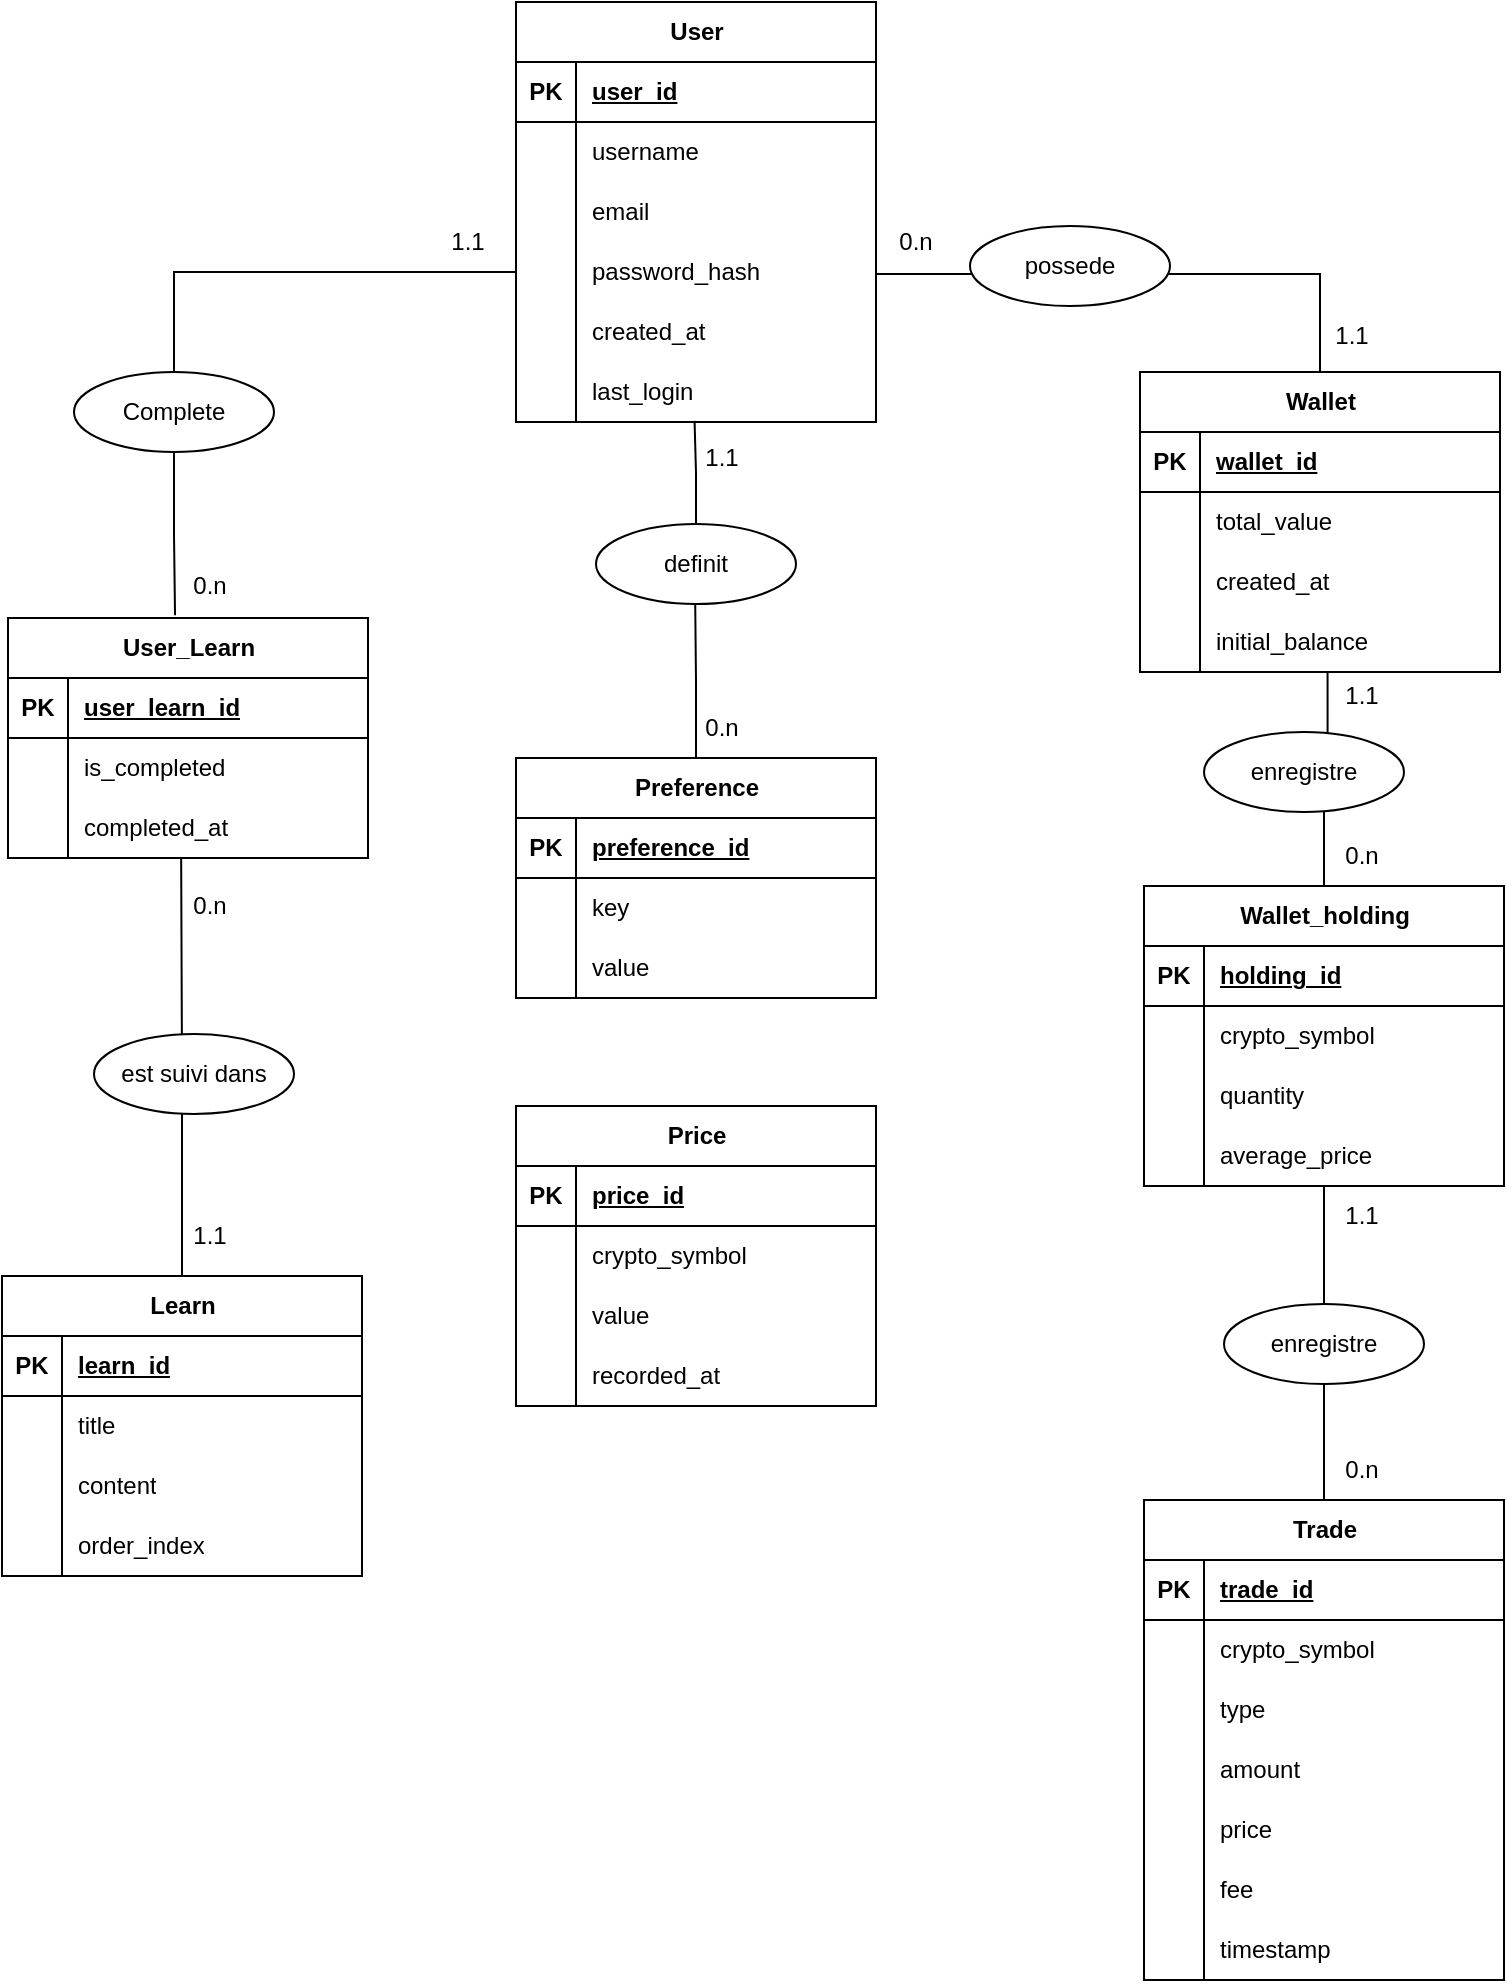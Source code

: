 <mxfile version="27.1.6">
  <diagram name="Page-1" id="YA7pG-CaT6S8qtSn0F5U">
    <mxGraphModel dx="2609" dy="1478" grid="0" gridSize="10" guides="1" tooltips="1" connect="1" arrows="1" fold="1" page="0" pageScale="1" pageWidth="827" pageHeight="1169" math="0" shadow="0">
      <root>
        <mxCell id="0" />
        <mxCell id="1" parent="0" />
        <mxCell id="RFuwF0GiYYDpsr0kvnW1-52" value="User" style="shape=table;startSize=30;container=1;collapsible=1;childLayout=tableLayout;fixedRows=1;rowLines=0;fontStyle=1;align=center;resizeLast=1;html=1;" parent="1" vertex="1">
          <mxGeometry x="73" y="-108" width="180" height="210" as="geometry" />
        </mxCell>
        <mxCell id="RFuwF0GiYYDpsr0kvnW1-53" value="" style="shape=tableRow;horizontal=0;startSize=0;swimlaneHead=0;swimlaneBody=0;fillColor=none;collapsible=0;dropTarget=0;points=[[0,0.5],[1,0.5]];portConstraint=eastwest;top=0;left=0;right=0;bottom=1;" parent="RFuwF0GiYYDpsr0kvnW1-52" vertex="1">
          <mxGeometry y="30" width="180" height="30" as="geometry" />
        </mxCell>
        <mxCell id="RFuwF0GiYYDpsr0kvnW1-54" value="PK" style="shape=partialRectangle;connectable=0;fillColor=none;top=0;left=0;bottom=0;right=0;fontStyle=1;overflow=hidden;whiteSpace=wrap;html=1;" parent="RFuwF0GiYYDpsr0kvnW1-53" vertex="1">
          <mxGeometry width="30" height="30" as="geometry">
            <mxRectangle width="30" height="30" as="alternateBounds" />
          </mxGeometry>
        </mxCell>
        <mxCell id="RFuwF0GiYYDpsr0kvnW1-55" value="user_id" style="shape=partialRectangle;connectable=0;fillColor=none;top=0;left=0;bottom=0;right=0;align=left;spacingLeft=6;fontStyle=5;overflow=hidden;whiteSpace=wrap;html=1;" parent="RFuwF0GiYYDpsr0kvnW1-53" vertex="1">
          <mxGeometry x="30" width="150" height="30" as="geometry">
            <mxRectangle width="150" height="30" as="alternateBounds" />
          </mxGeometry>
        </mxCell>
        <mxCell id="RFuwF0GiYYDpsr0kvnW1-56" value="" style="shape=tableRow;horizontal=0;startSize=0;swimlaneHead=0;swimlaneBody=0;fillColor=none;collapsible=0;dropTarget=0;points=[[0,0.5],[1,0.5]];portConstraint=eastwest;top=0;left=0;right=0;bottom=0;" parent="RFuwF0GiYYDpsr0kvnW1-52" vertex="1">
          <mxGeometry y="60" width="180" height="30" as="geometry" />
        </mxCell>
        <mxCell id="RFuwF0GiYYDpsr0kvnW1-57" value="" style="shape=partialRectangle;connectable=0;fillColor=none;top=0;left=0;bottom=0;right=0;editable=1;overflow=hidden;whiteSpace=wrap;html=1;" parent="RFuwF0GiYYDpsr0kvnW1-56" vertex="1">
          <mxGeometry width="30" height="30" as="geometry">
            <mxRectangle width="30" height="30" as="alternateBounds" />
          </mxGeometry>
        </mxCell>
        <mxCell id="RFuwF0GiYYDpsr0kvnW1-58" value="username" style="shape=partialRectangle;connectable=0;fillColor=none;top=0;left=0;bottom=0;right=0;align=left;spacingLeft=6;overflow=hidden;whiteSpace=wrap;html=1;" parent="RFuwF0GiYYDpsr0kvnW1-56" vertex="1">
          <mxGeometry x="30" width="150" height="30" as="geometry">
            <mxRectangle width="150" height="30" as="alternateBounds" />
          </mxGeometry>
        </mxCell>
        <mxCell id="RFuwF0GiYYDpsr0kvnW1-59" value="" style="shape=tableRow;horizontal=0;startSize=0;swimlaneHead=0;swimlaneBody=0;fillColor=none;collapsible=0;dropTarget=0;points=[[0,0.5],[1,0.5]];portConstraint=eastwest;top=0;left=0;right=0;bottom=0;" parent="RFuwF0GiYYDpsr0kvnW1-52" vertex="1">
          <mxGeometry y="90" width="180" height="30" as="geometry" />
        </mxCell>
        <mxCell id="RFuwF0GiYYDpsr0kvnW1-60" value="" style="shape=partialRectangle;connectable=0;fillColor=none;top=0;left=0;bottom=0;right=0;editable=1;overflow=hidden;whiteSpace=wrap;html=1;" parent="RFuwF0GiYYDpsr0kvnW1-59" vertex="1">
          <mxGeometry width="30" height="30" as="geometry">
            <mxRectangle width="30" height="30" as="alternateBounds" />
          </mxGeometry>
        </mxCell>
        <mxCell id="RFuwF0GiYYDpsr0kvnW1-61" value="email" style="shape=partialRectangle;connectable=0;fillColor=none;top=0;left=0;bottom=0;right=0;align=left;spacingLeft=6;overflow=hidden;whiteSpace=wrap;html=1;" parent="RFuwF0GiYYDpsr0kvnW1-59" vertex="1">
          <mxGeometry x="30" width="150" height="30" as="geometry">
            <mxRectangle width="150" height="30" as="alternateBounds" />
          </mxGeometry>
        </mxCell>
        <mxCell id="RFuwF0GiYYDpsr0kvnW1-62" value="" style="shape=tableRow;horizontal=0;startSize=0;swimlaneHead=0;swimlaneBody=0;fillColor=none;collapsible=0;dropTarget=0;points=[[0,0.5],[1,0.5]];portConstraint=eastwest;top=0;left=0;right=0;bottom=0;" parent="RFuwF0GiYYDpsr0kvnW1-52" vertex="1">
          <mxGeometry y="120" width="180" height="30" as="geometry" />
        </mxCell>
        <mxCell id="RFuwF0GiYYDpsr0kvnW1-63" value="" style="shape=partialRectangle;connectable=0;fillColor=none;top=0;left=0;bottom=0;right=0;editable=1;overflow=hidden;whiteSpace=wrap;html=1;" parent="RFuwF0GiYYDpsr0kvnW1-62" vertex="1">
          <mxGeometry width="30" height="30" as="geometry">
            <mxRectangle width="30" height="30" as="alternateBounds" />
          </mxGeometry>
        </mxCell>
        <mxCell id="RFuwF0GiYYDpsr0kvnW1-64" value="password_hash" style="shape=partialRectangle;connectable=0;fillColor=none;top=0;left=0;bottom=0;right=0;align=left;spacingLeft=6;overflow=hidden;whiteSpace=wrap;html=1;" parent="RFuwF0GiYYDpsr0kvnW1-62" vertex="1">
          <mxGeometry x="30" width="150" height="30" as="geometry">
            <mxRectangle width="150" height="30" as="alternateBounds" />
          </mxGeometry>
        </mxCell>
        <mxCell id="RFuwF0GiYYDpsr0kvnW1-70" style="shape=tableRow;horizontal=0;startSize=0;swimlaneHead=0;swimlaneBody=0;fillColor=none;collapsible=0;dropTarget=0;points=[[0,0.5],[1,0.5]];portConstraint=eastwest;top=0;left=0;right=0;bottom=0;" parent="RFuwF0GiYYDpsr0kvnW1-52" vertex="1">
          <mxGeometry y="150" width="180" height="30" as="geometry" />
        </mxCell>
        <mxCell id="RFuwF0GiYYDpsr0kvnW1-71" style="shape=partialRectangle;connectable=0;fillColor=none;top=0;left=0;bottom=0;right=0;editable=1;overflow=hidden;whiteSpace=wrap;html=1;" parent="RFuwF0GiYYDpsr0kvnW1-70" vertex="1">
          <mxGeometry width="30" height="30" as="geometry">
            <mxRectangle width="30" height="30" as="alternateBounds" />
          </mxGeometry>
        </mxCell>
        <mxCell id="RFuwF0GiYYDpsr0kvnW1-72" value="created_at" style="shape=partialRectangle;connectable=0;fillColor=none;top=0;left=0;bottom=0;right=0;align=left;spacingLeft=6;overflow=hidden;whiteSpace=wrap;html=1;" parent="RFuwF0GiYYDpsr0kvnW1-70" vertex="1">
          <mxGeometry x="30" width="150" height="30" as="geometry">
            <mxRectangle width="150" height="30" as="alternateBounds" />
          </mxGeometry>
        </mxCell>
        <mxCell id="RFuwF0GiYYDpsr0kvnW1-73" style="shape=tableRow;horizontal=0;startSize=0;swimlaneHead=0;swimlaneBody=0;fillColor=none;collapsible=0;dropTarget=0;points=[[0,0.5],[1,0.5]];portConstraint=eastwest;top=0;left=0;right=0;bottom=0;" parent="RFuwF0GiYYDpsr0kvnW1-52" vertex="1">
          <mxGeometry y="180" width="180" height="30" as="geometry" />
        </mxCell>
        <mxCell id="RFuwF0GiYYDpsr0kvnW1-74" style="shape=partialRectangle;connectable=0;fillColor=none;top=0;left=0;bottom=0;right=0;editable=1;overflow=hidden;whiteSpace=wrap;html=1;" parent="RFuwF0GiYYDpsr0kvnW1-73" vertex="1">
          <mxGeometry width="30" height="30" as="geometry">
            <mxRectangle width="30" height="30" as="alternateBounds" />
          </mxGeometry>
        </mxCell>
        <mxCell id="RFuwF0GiYYDpsr0kvnW1-75" value="last_login" style="shape=partialRectangle;connectable=0;fillColor=none;top=0;left=0;bottom=0;right=0;align=left;spacingLeft=6;overflow=hidden;whiteSpace=wrap;html=1;" parent="RFuwF0GiYYDpsr0kvnW1-73" vertex="1">
          <mxGeometry x="30" width="150" height="30" as="geometry">
            <mxRectangle width="150" height="30" as="alternateBounds" />
          </mxGeometry>
        </mxCell>
        <mxCell id="RFuwF0GiYYDpsr0kvnW1-76" value="Wallet" style="shape=table;startSize=30;container=1;collapsible=1;childLayout=tableLayout;fixedRows=1;rowLines=0;fontStyle=1;align=center;resizeLast=1;html=1;" parent="1" vertex="1">
          <mxGeometry x="385" y="77" width="180" height="150" as="geometry" />
        </mxCell>
        <mxCell id="RFuwF0GiYYDpsr0kvnW1-77" value="" style="shape=tableRow;horizontal=0;startSize=0;swimlaneHead=0;swimlaneBody=0;fillColor=none;collapsible=0;dropTarget=0;points=[[0,0.5],[1,0.5]];portConstraint=eastwest;top=0;left=0;right=0;bottom=1;" parent="RFuwF0GiYYDpsr0kvnW1-76" vertex="1">
          <mxGeometry y="30" width="180" height="30" as="geometry" />
        </mxCell>
        <mxCell id="RFuwF0GiYYDpsr0kvnW1-78" value="PK" style="shape=partialRectangle;connectable=0;fillColor=none;top=0;left=0;bottom=0;right=0;fontStyle=1;overflow=hidden;whiteSpace=wrap;html=1;" parent="RFuwF0GiYYDpsr0kvnW1-77" vertex="1">
          <mxGeometry width="30" height="30" as="geometry">
            <mxRectangle width="30" height="30" as="alternateBounds" />
          </mxGeometry>
        </mxCell>
        <mxCell id="RFuwF0GiYYDpsr0kvnW1-79" value="wallet_id" style="shape=partialRectangle;connectable=0;fillColor=none;top=0;left=0;bottom=0;right=0;align=left;spacingLeft=6;fontStyle=5;overflow=hidden;whiteSpace=wrap;html=1;" parent="RFuwF0GiYYDpsr0kvnW1-77" vertex="1">
          <mxGeometry x="30" width="150" height="30" as="geometry">
            <mxRectangle width="150" height="30" as="alternateBounds" />
          </mxGeometry>
        </mxCell>
        <mxCell id="RFuwF0GiYYDpsr0kvnW1-80" value="" style="shape=tableRow;horizontal=0;startSize=0;swimlaneHead=0;swimlaneBody=0;fillColor=none;collapsible=0;dropTarget=0;points=[[0,0.5],[1,0.5]];portConstraint=eastwest;top=0;left=0;right=0;bottom=0;" parent="RFuwF0GiYYDpsr0kvnW1-76" vertex="1">
          <mxGeometry y="60" width="180" height="30" as="geometry" />
        </mxCell>
        <mxCell id="RFuwF0GiYYDpsr0kvnW1-81" value="" style="shape=partialRectangle;connectable=0;fillColor=none;top=0;left=0;bottom=0;right=0;editable=1;overflow=hidden;whiteSpace=wrap;html=1;" parent="RFuwF0GiYYDpsr0kvnW1-80" vertex="1">
          <mxGeometry width="30" height="30" as="geometry">
            <mxRectangle width="30" height="30" as="alternateBounds" />
          </mxGeometry>
        </mxCell>
        <mxCell id="RFuwF0GiYYDpsr0kvnW1-82" value="total_value&amp;nbsp;" style="shape=partialRectangle;connectable=0;fillColor=none;top=0;left=0;bottom=0;right=0;align=left;spacingLeft=6;overflow=hidden;whiteSpace=wrap;html=1;" parent="RFuwF0GiYYDpsr0kvnW1-80" vertex="1">
          <mxGeometry x="30" width="150" height="30" as="geometry">
            <mxRectangle width="150" height="30" as="alternateBounds" />
          </mxGeometry>
        </mxCell>
        <mxCell id="RFuwF0GiYYDpsr0kvnW1-83" value="" style="shape=tableRow;horizontal=0;startSize=0;swimlaneHead=0;swimlaneBody=0;fillColor=none;collapsible=0;dropTarget=0;points=[[0,0.5],[1,0.5]];portConstraint=eastwest;top=0;left=0;right=0;bottom=0;" parent="RFuwF0GiYYDpsr0kvnW1-76" vertex="1">
          <mxGeometry y="90" width="180" height="30" as="geometry" />
        </mxCell>
        <mxCell id="RFuwF0GiYYDpsr0kvnW1-84" value="" style="shape=partialRectangle;connectable=0;fillColor=none;top=0;left=0;bottom=0;right=0;editable=1;overflow=hidden;whiteSpace=wrap;html=1;" parent="RFuwF0GiYYDpsr0kvnW1-83" vertex="1">
          <mxGeometry width="30" height="30" as="geometry">
            <mxRectangle width="30" height="30" as="alternateBounds" />
          </mxGeometry>
        </mxCell>
        <mxCell id="RFuwF0GiYYDpsr0kvnW1-85" value="created_at" style="shape=partialRectangle;connectable=0;fillColor=none;top=0;left=0;bottom=0;right=0;align=left;spacingLeft=6;overflow=hidden;whiteSpace=wrap;html=1;" parent="RFuwF0GiYYDpsr0kvnW1-83" vertex="1">
          <mxGeometry x="30" width="150" height="30" as="geometry">
            <mxRectangle width="150" height="30" as="alternateBounds" />
          </mxGeometry>
        </mxCell>
        <mxCell id="RFuwF0GiYYDpsr0kvnW1-86" value="" style="shape=tableRow;horizontal=0;startSize=0;swimlaneHead=0;swimlaneBody=0;fillColor=none;collapsible=0;dropTarget=0;points=[[0,0.5],[1,0.5]];portConstraint=eastwest;top=0;left=0;right=0;bottom=0;" parent="RFuwF0GiYYDpsr0kvnW1-76" vertex="1">
          <mxGeometry y="120" width="180" height="30" as="geometry" />
        </mxCell>
        <mxCell id="RFuwF0GiYYDpsr0kvnW1-87" value="" style="shape=partialRectangle;connectable=0;fillColor=none;top=0;left=0;bottom=0;right=0;editable=1;overflow=hidden;whiteSpace=wrap;html=1;" parent="RFuwF0GiYYDpsr0kvnW1-86" vertex="1">
          <mxGeometry width="30" height="30" as="geometry">
            <mxRectangle width="30" height="30" as="alternateBounds" />
          </mxGeometry>
        </mxCell>
        <mxCell id="RFuwF0GiYYDpsr0kvnW1-88" value="initial_balance" style="shape=partialRectangle;connectable=0;fillColor=none;top=0;left=0;bottom=0;right=0;align=left;spacingLeft=6;overflow=hidden;whiteSpace=wrap;html=1;" parent="RFuwF0GiYYDpsr0kvnW1-86" vertex="1">
          <mxGeometry x="30" width="150" height="30" as="geometry">
            <mxRectangle width="150" height="30" as="alternateBounds" />
          </mxGeometry>
        </mxCell>
        <mxCell id="RFuwF0GiYYDpsr0kvnW1-92" value="Trade" style="shape=table;startSize=30;container=1;collapsible=1;childLayout=tableLayout;fixedRows=1;rowLines=0;fontStyle=1;align=center;resizeLast=1;html=1;" parent="1" vertex="1">
          <mxGeometry x="387" y="641" width="180" height="240" as="geometry" />
        </mxCell>
        <mxCell id="RFuwF0GiYYDpsr0kvnW1-93" value="" style="shape=tableRow;horizontal=0;startSize=0;swimlaneHead=0;swimlaneBody=0;fillColor=none;collapsible=0;dropTarget=0;points=[[0,0.5],[1,0.5]];portConstraint=eastwest;top=0;left=0;right=0;bottom=1;" parent="RFuwF0GiYYDpsr0kvnW1-92" vertex="1">
          <mxGeometry y="30" width="180" height="30" as="geometry" />
        </mxCell>
        <mxCell id="RFuwF0GiYYDpsr0kvnW1-94" value="PK" style="shape=partialRectangle;connectable=0;fillColor=none;top=0;left=0;bottom=0;right=0;fontStyle=1;overflow=hidden;whiteSpace=wrap;html=1;" parent="RFuwF0GiYYDpsr0kvnW1-93" vertex="1">
          <mxGeometry width="30" height="30" as="geometry">
            <mxRectangle width="30" height="30" as="alternateBounds" />
          </mxGeometry>
        </mxCell>
        <mxCell id="RFuwF0GiYYDpsr0kvnW1-95" value="trade_id" style="shape=partialRectangle;connectable=0;fillColor=none;top=0;left=0;bottom=0;right=0;align=left;spacingLeft=6;fontStyle=5;overflow=hidden;whiteSpace=wrap;html=1;" parent="RFuwF0GiYYDpsr0kvnW1-93" vertex="1">
          <mxGeometry x="30" width="150" height="30" as="geometry">
            <mxRectangle width="150" height="30" as="alternateBounds" />
          </mxGeometry>
        </mxCell>
        <mxCell id="RFuwF0GiYYDpsr0kvnW1-96" value="" style="shape=tableRow;horizontal=0;startSize=0;swimlaneHead=0;swimlaneBody=0;fillColor=none;collapsible=0;dropTarget=0;points=[[0,0.5],[1,0.5]];portConstraint=eastwest;top=0;left=0;right=0;bottom=0;" parent="RFuwF0GiYYDpsr0kvnW1-92" vertex="1">
          <mxGeometry y="60" width="180" height="30" as="geometry" />
        </mxCell>
        <mxCell id="RFuwF0GiYYDpsr0kvnW1-97" value="" style="shape=partialRectangle;connectable=0;fillColor=none;top=0;left=0;bottom=0;right=0;editable=1;overflow=hidden;whiteSpace=wrap;html=1;" parent="RFuwF0GiYYDpsr0kvnW1-96" vertex="1">
          <mxGeometry width="30" height="30" as="geometry">
            <mxRectangle width="30" height="30" as="alternateBounds" />
          </mxGeometry>
        </mxCell>
        <mxCell id="RFuwF0GiYYDpsr0kvnW1-98" value="crypto_symbol" style="shape=partialRectangle;connectable=0;fillColor=none;top=0;left=0;bottom=0;right=0;align=left;spacingLeft=6;overflow=hidden;whiteSpace=wrap;html=1;" parent="RFuwF0GiYYDpsr0kvnW1-96" vertex="1">
          <mxGeometry x="30" width="150" height="30" as="geometry">
            <mxRectangle width="150" height="30" as="alternateBounds" />
          </mxGeometry>
        </mxCell>
        <mxCell id="RFuwF0GiYYDpsr0kvnW1-99" value="" style="shape=tableRow;horizontal=0;startSize=0;swimlaneHead=0;swimlaneBody=0;fillColor=none;collapsible=0;dropTarget=0;points=[[0,0.5],[1,0.5]];portConstraint=eastwest;top=0;left=0;right=0;bottom=0;" parent="RFuwF0GiYYDpsr0kvnW1-92" vertex="1">
          <mxGeometry y="90" width="180" height="30" as="geometry" />
        </mxCell>
        <mxCell id="RFuwF0GiYYDpsr0kvnW1-100" value="" style="shape=partialRectangle;connectable=0;fillColor=none;top=0;left=0;bottom=0;right=0;editable=1;overflow=hidden;whiteSpace=wrap;html=1;" parent="RFuwF0GiYYDpsr0kvnW1-99" vertex="1">
          <mxGeometry width="30" height="30" as="geometry">
            <mxRectangle width="30" height="30" as="alternateBounds" />
          </mxGeometry>
        </mxCell>
        <mxCell id="RFuwF0GiYYDpsr0kvnW1-101" value="type" style="shape=partialRectangle;connectable=0;fillColor=none;top=0;left=0;bottom=0;right=0;align=left;spacingLeft=6;overflow=hidden;whiteSpace=wrap;html=1;" parent="RFuwF0GiYYDpsr0kvnW1-99" vertex="1">
          <mxGeometry x="30" width="150" height="30" as="geometry">
            <mxRectangle width="150" height="30" as="alternateBounds" />
          </mxGeometry>
        </mxCell>
        <mxCell id="RFuwF0GiYYDpsr0kvnW1-102" value="" style="shape=tableRow;horizontal=0;startSize=0;swimlaneHead=0;swimlaneBody=0;fillColor=none;collapsible=0;dropTarget=0;points=[[0,0.5],[1,0.5]];portConstraint=eastwest;top=0;left=0;right=0;bottom=0;" parent="RFuwF0GiYYDpsr0kvnW1-92" vertex="1">
          <mxGeometry y="120" width="180" height="30" as="geometry" />
        </mxCell>
        <mxCell id="RFuwF0GiYYDpsr0kvnW1-103" value="" style="shape=partialRectangle;connectable=0;fillColor=none;top=0;left=0;bottom=0;right=0;editable=1;overflow=hidden;whiteSpace=wrap;html=1;" parent="RFuwF0GiYYDpsr0kvnW1-102" vertex="1">
          <mxGeometry width="30" height="30" as="geometry">
            <mxRectangle width="30" height="30" as="alternateBounds" />
          </mxGeometry>
        </mxCell>
        <mxCell id="RFuwF0GiYYDpsr0kvnW1-104" value="amount" style="shape=partialRectangle;connectable=0;fillColor=none;top=0;left=0;bottom=0;right=0;align=left;spacingLeft=6;overflow=hidden;whiteSpace=wrap;html=1;" parent="RFuwF0GiYYDpsr0kvnW1-102" vertex="1">
          <mxGeometry x="30" width="150" height="30" as="geometry">
            <mxRectangle width="150" height="30" as="alternateBounds" />
          </mxGeometry>
        </mxCell>
        <mxCell id="RFuwF0GiYYDpsr0kvnW1-105" style="shape=tableRow;horizontal=0;startSize=0;swimlaneHead=0;swimlaneBody=0;fillColor=none;collapsible=0;dropTarget=0;points=[[0,0.5],[1,0.5]];portConstraint=eastwest;top=0;left=0;right=0;bottom=0;" parent="RFuwF0GiYYDpsr0kvnW1-92" vertex="1">
          <mxGeometry y="150" width="180" height="30" as="geometry" />
        </mxCell>
        <mxCell id="RFuwF0GiYYDpsr0kvnW1-106" style="shape=partialRectangle;connectable=0;fillColor=none;top=0;left=0;bottom=0;right=0;editable=1;overflow=hidden;whiteSpace=wrap;html=1;" parent="RFuwF0GiYYDpsr0kvnW1-105" vertex="1">
          <mxGeometry width="30" height="30" as="geometry">
            <mxRectangle width="30" height="30" as="alternateBounds" />
          </mxGeometry>
        </mxCell>
        <mxCell id="RFuwF0GiYYDpsr0kvnW1-107" value="price" style="shape=partialRectangle;connectable=0;fillColor=none;top=0;left=0;bottom=0;right=0;align=left;spacingLeft=6;overflow=hidden;whiteSpace=wrap;html=1;" parent="RFuwF0GiYYDpsr0kvnW1-105" vertex="1">
          <mxGeometry x="30" width="150" height="30" as="geometry">
            <mxRectangle width="150" height="30" as="alternateBounds" />
          </mxGeometry>
        </mxCell>
        <mxCell id="RFuwF0GiYYDpsr0kvnW1-108" style="shape=tableRow;horizontal=0;startSize=0;swimlaneHead=0;swimlaneBody=0;fillColor=none;collapsible=0;dropTarget=0;points=[[0,0.5],[1,0.5]];portConstraint=eastwest;top=0;left=0;right=0;bottom=0;" parent="RFuwF0GiYYDpsr0kvnW1-92" vertex="1">
          <mxGeometry y="180" width="180" height="30" as="geometry" />
        </mxCell>
        <mxCell id="RFuwF0GiYYDpsr0kvnW1-109" style="shape=partialRectangle;connectable=0;fillColor=none;top=0;left=0;bottom=0;right=0;editable=1;overflow=hidden;whiteSpace=wrap;html=1;" parent="RFuwF0GiYYDpsr0kvnW1-108" vertex="1">
          <mxGeometry width="30" height="30" as="geometry">
            <mxRectangle width="30" height="30" as="alternateBounds" />
          </mxGeometry>
        </mxCell>
        <mxCell id="RFuwF0GiYYDpsr0kvnW1-110" value="fee" style="shape=partialRectangle;connectable=0;fillColor=none;top=0;left=0;bottom=0;right=0;align=left;spacingLeft=6;overflow=hidden;whiteSpace=wrap;html=1;" parent="RFuwF0GiYYDpsr0kvnW1-108" vertex="1">
          <mxGeometry x="30" width="150" height="30" as="geometry">
            <mxRectangle width="150" height="30" as="alternateBounds" />
          </mxGeometry>
        </mxCell>
        <mxCell id="RFuwF0GiYYDpsr0kvnW1-111" style="shape=tableRow;horizontal=0;startSize=0;swimlaneHead=0;swimlaneBody=0;fillColor=none;collapsible=0;dropTarget=0;points=[[0,0.5],[1,0.5]];portConstraint=eastwest;top=0;left=0;right=0;bottom=0;" parent="RFuwF0GiYYDpsr0kvnW1-92" vertex="1">
          <mxGeometry y="210" width="180" height="30" as="geometry" />
        </mxCell>
        <mxCell id="RFuwF0GiYYDpsr0kvnW1-112" style="shape=partialRectangle;connectable=0;fillColor=none;top=0;left=0;bottom=0;right=0;editable=1;overflow=hidden;whiteSpace=wrap;html=1;" parent="RFuwF0GiYYDpsr0kvnW1-111" vertex="1">
          <mxGeometry width="30" height="30" as="geometry">
            <mxRectangle width="30" height="30" as="alternateBounds" />
          </mxGeometry>
        </mxCell>
        <mxCell id="RFuwF0GiYYDpsr0kvnW1-113" value="timestamp" style="shape=partialRectangle;connectable=0;fillColor=none;top=0;left=0;bottom=0;right=0;align=left;spacingLeft=6;overflow=hidden;whiteSpace=wrap;html=1;" parent="RFuwF0GiYYDpsr0kvnW1-111" vertex="1">
          <mxGeometry x="30" width="150" height="30" as="geometry">
            <mxRectangle width="150" height="30" as="alternateBounds" />
          </mxGeometry>
        </mxCell>
        <mxCell id="RFuwF0GiYYDpsr0kvnW1-120" value="Price" style="shape=table;startSize=30;container=1;collapsible=1;childLayout=tableLayout;fixedRows=1;rowLines=0;fontStyle=1;align=center;resizeLast=1;html=1;" parent="1" vertex="1">
          <mxGeometry x="73" y="444" width="180" height="150" as="geometry" />
        </mxCell>
        <mxCell id="RFuwF0GiYYDpsr0kvnW1-121" value="" style="shape=tableRow;horizontal=0;startSize=0;swimlaneHead=0;swimlaneBody=0;fillColor=none;collapsible=0;dropTarget=0;points=[[0,0.5],[1,0.5]];portConstraint=eastwest;top=0;left=0;right=0;bottom=1;" parent="RFuwF0GiYYDpsr0kvnW1-120" vertex="1">
          <mxGeometry y="30" width="180" height="30" as="geometry" />
        </mxCell>
        <mxCell id="RFuwF0GiYYDpsr0kvnW1-122" value="PK" style="shape=partialRectangle;connectable=0;fillColor=none;top=0;left=0;bottom=0;right=0;fontStyle=1;overflow=hidden;whiteSpace=wrap;html=1;" parent="RFuwF0GiYYDpsr0kvnW1-121" vertex="1">
          <mxGeometry width="30" height="30" as="geometry">
            <mxRectangle width="30" height="30" as="alternateBounds" />
          </mxGeometry>
        </mxCell>
        <mxCell id="RFuwF0GiYYDpsr0kvnW1-123" value="price_id" style="shape=partialRectangle;connectable=0;fillColor=none;top=0;left=0;bottom=0;right=0;align=left;spacingLeft=6;fontStyle=5;overflow=hidden;whiteSpace=wrap;html=1;" parent="RFuwF0GiYYDpsr0kvnW1-121" vertex="1">
          <mxGeometry x="30" width="150" height="30" as="geometry">
            <mxRectangle width="150" height="30" as="alternateBounds" />
          </mxGeometry>
        </mxCell>
        <mxCell id="RFuwF0GiYYDpsr0kvnW1-124" value="" style="shape=tableRow;horizontal=0;startSize=0;swimlaneHead=0;swimlaneBody=0;fillColor=none;collapsible=0;dropTarget=0;points=[[0,0.5],[1,0.5]];portConstraint=eastwest;top=0;left=0;right=0;bottom=0;" parent="RFuwF0GiYYDpsr0kvnW1-120" vertex="1">
          <mxGeometry y="60" width="180" height="30" as="geometry" />
        </mxCell>
        <mxCell id="RFuwF0GiYYDpsr0kvnW1-125" value="" style="shape=partialRectangle;connectable=0;fillColor=none;top=0;left=0;bottom=0;right=0;editable=1;overflow=hidden;whiteSpace=wrap;html=1;" parent="RFuwF0GiYYDpsr0kvnW1-124" vertex="1">
          <mxGeometry width="30" height="30" as="geometry">
            <mxRectangle width="30" height="30" as="alternateBounds" />
          </mxGeometry>
        </mxCell>
        <mxCell id="RFuwF0GiYYDpsr0kvnW1-126" value="crypto_symbol" style="shape=partialRectangle;connectable=0;fillColor=none;top=0;left=0;bottom=0;right=0;align=left;spacingLeft=6;overflow=hidden;whiteSpace=wrap;html=1;" parent="RFuwF0GiYYDpsr0kvnW1-124" vertex="1">
          <mxGeometry x="30" width="150" height="30" as="geometry">
            <mxRectangle width="150" height="30" as="alternateBounds" />
          </mxGeometry>
        </mxCell>
        <mxCell id="RFuwF0GiYYDpsr0kvnW1-127" value="" style="shape=tableRow;horizontal=0;startSize=0;swimlaneHead=0;swimlaneBody=0;fillColor=none;collapsible=0;dropTarget=0;points=[[0,0.5],[1,0.5]];portConstraint=eastwest;top=0;left=0;right=0;bottom=0;" parent="RFuwF0GiYYDpsr0kvnW1-120" vertex="1">
          <mxGeometry y="90" width="180" height="30" as="geometry" />
        </mxCell>
        <mxCell id="RFuwF0GiYYDpsr0kvnW1-128" value="" style="shape=partialRectangle;connectable=0;fillColor=none;top=0;left=0;bottom=0;right=0;editable=1;overflow=hidden;whiteSpace=wrap;html=1;" parent="RFuwF0GiYYDpsr0kvnW1-127" vertex="1">
          <mxGeometry width="30" height="30" as="geometry">
            <mxRectangle width="30" height="30" as="alternateBounds" />
          </mxGeometry>
        </mxCell>
        <mxCell id="RFuwF0GiYYDpsr0kvnW1-129" value="value" style="shape=partialRectangle;connectable=0;fillColor=none;top=0;left=0;bottom=0;right=0;align=left;spacingLeft=6;overflow=hidden;whiteSpace=wrap;html=1;" parent="RFuwF0GiYYDpsr0kvnW1-127" vertex="1">
          <mxGeometry x="30" width="150" height="30" as="geometry">
            <mxRectangle width="150" height="30" as="alternateBounds" />
          </mxGeometry>
        </mxCell>
        <mxCell id="RFuwF0GiYYDpsr0kvnW1-130" value="" style="shape=tableRow;horizontal=0;startSize=0;swimlaneHead=0;swimlaneBody=0;fillColor=none;collapsible=0;dropTarget=0;points=[[0,0.5],[1,0.5]];portConstraint=eastwest;top=0;left=0;right=0;bottom=0;" parent="RFuwF0GiYYDpsr0kvnW1-120" vertex="1">
          <mxGeometry y="120" width="180" height="30" as="geometry" />
        </mxCell>
        <mxCell id="RFuwF0GiYYDpsr0kvnW1-131" value="" style="shape=partialRectangle;connectable=0;fillColor=none;top=0;left=0;bottom=0;right=0;editable=1;overflow=hidden;whiteSpace=wrap;html=1;" parent="RFuwF0GiYYDpsr0kvnW1-130" vertex="1">
          <mxGeometry width="30" height="30" as="geometry">
            <mxRectangle width="30" height="30" as="alternateBounds" />
          </mxGeometry>
        </mxCell>
        <mxCell id="RFuwF0GiYYDpsr0kvnW1-132" value="recorded_at" style="shape=partialRectangle;connectable=0;fillColor=none;top=0;left=0;bottom=0;right=0;align=left;spacingLeft=6;overflow=hidden;whiteSpace=wrap;html=1;" parent="RFuwF0GiYYDpsr0kvnW1-130" vertex="1">
          <mxGeometry x="30" width="150" height="30" as="geometry">
            <mxRectangle width="150" height="30" as="alternateBounds" />
          </mxGeometry>
        </mxCell>
        <mxCell id="RFuwF0GiYYDpsr0kvnW1-133" value="Learn" style="shape=table;startSize=30;container=1;collapsible=1;childLayout=tableLayout;fixedRows=1;rowLines=0;fontStyle=1;align=center;resizeLast=1;html=1;" parent="1" vertex="1">
          <mxGeometry x="-184" y="529" width="180" height="150" as="geometry" />
        </mxCell>
        <mxCell id="RFuwF0GiYYDpsr0kvnW1-134" value="" style="shape=tableRow;horizontal=0;startSize=0;swimlaneHead=0;swimlaneBody=0;fillColor=none;collapsible=0;dropTarget=0;points=[[0,0.5],[1,0.5]];portConstraint=eastwest;top=0;left=0;right=0;bottom=1;" parent="RFuwF0GiYYDpsr0kvnW1-133" vertex="1">
          <mxGeometry y="30" width="180" height="30" as="geometry" />
        </mxCell>
        <mxCell id="RFuwF0GiYYDpsr0kvnW1-135" value="PK" style="shape=partialRectangle;connectable=0;fillColor=none;top=0;left=0;bottom=0;right=0;fontStyle=1;overflow=hidden;whiteSpace=wrap;html=1;" parent="RFuwF0GiYYDpsr0kvnW1-134" vertex="1">
          <mxGeometry width="30" height="30" as="geometry">
            <mxRectangle width="30" height="30" as="alternateBounds" />
          </mxGeometry>
        </mxCell>
        <mxCell id="RFuwF0GiYYDpsr0kvnW1-136" value="learn_id" style="shape=partialRectangle;connectable=0;fillColor=none;top=0;left=0;bottom=0;right=0;align=left;spacingLeft=6;fontStyle=5;overflow=hidden;whiteSpace=wrap;html=1;" parent="RFuwF0GiYYDpsr0kvnW1-134" vertex="1">
          <mxGeometry x="30" width="150" height="30" as="geometry">
            <mxRectangle width="150" height="30" as="alternateBounds" />
          </mxGeometry>
        </mxCell>
        <mxCell id="RFuwF0GiYYDpsr0kvnW1-137" value="" style="shape=tableRow;horizontal=0;startSize=0;swimlaneHead=0;swimlaneBody=0;fillColor=none;collapsible=0;dropTarget=0;points=[[0,0.5],[1,0.5]];portConstraint=eastwest;top=0;left=0;right=0;bottom=0;" parent="RFuwF0GiYYDpsr0kvnW1-133" vertex="1">
          <mxGeometry y="60" width="180" height="30" as="geometry" />
        </mxCell>
        <mxCell id="RFuwF0GiYYDpsr0kvnW1-138" value="" style="shape=partialRectangle;connectable=0;fillColor=none;top=0;left=0;bottom=0;right=0;editable=1;overflow=hidden;whiteSpace=wrap;html=1;" parent="RFuwF0GiYYDpsr0kvnW1-137" vertex="1">
          <mxGeometry width="30" height="30" as="geometry">
            <mxRectangle width="30" height="30" as="alternateBounds" />
          </mxGeometry>
        </mxCell>
        <mxCell id="RFuwF0GiYYDpsr0kvnW1-139" value="title" style="shape=partialRectangle;connectable=0;fillColor=none;top=0;left=0;bottom=0;right=0;align=left;spacingLeft=6;overflow=hidden;whiteSpace=wrap;html=1;" parent="RFuwF0GiYYDpsr0kvnW1-137" vertex="1">
          <mxGeometry x="30" width="150" height="30" as="geometry">
            <mxRectangle width="150" height="30" as="alternateBounds" />
          </mxGeometry>
        </mxCell>
        <mxCell id="RFuwF0GiYYDpsr0kvnW1-140" value="" style="shape=tableRow;horizontal=0;startSize=0;swimlaneHead=0;swimlaneBody=0;fillColor=none;collapsible=0;dropTarget=0;points=[[0,0.5],[1,0.5]];portConstraint=eastwest;top=0;left=0;right=0;bottom=0;" parent="RFuwF0GiYYDpsr0kvnW1-133" vertex="1">
          <mxGeometry y="90" width="180" height="30" as="geometry" />
        </mxCell>
        <mxCell id="RFuwF0GiYYDpsr0kvnW1-141" value="" style="shape=partialRectangle;connectable=0;fillColor=none;top=0;left=0;bottom=0;right=0;editable=1;overflow=hidden;whiteSpace=wrap;html=1;" parent="RFuwF0GiYYDpsr0kvnW1-140" vertex="1">
          <mxGeometry width="30" height="30" as="geometry">
            <mxRectangle width="30" height="30" as="alternateBounds" />
          </mxGeometry>
        </mxCell>
        <mxCell id="RFuwF0GiYYDpsr0kvnW1-142" value="content" style="shape=partialRectangle;connectable=0;fillColor=none;top=0;left=0;bottom=0;right=0;align=left;spacingLeft=6;overflow=hidden;whiteSpace=wrap;html=1;" parent="RFuwF0GiYYDpsr0kvnW1-140" vertex="1">
          <mxGeometry x="30" width="150" height="30" as="geometry">
            <mxRectangle width="150" height="30" as="alternateBounds" />
          </mxGeometry>
        </mxCell>
        <mxCell id="RFuwF0GiYYDpsr0kvnW1-143" value="" style="shape=tableRow;horizontal=0;startSize=0;swimlaneHead=0;swimlaneBody=0;fillColor=none;collapsible=0;dropTarget=0;points=[[0,0.5],[1,0.5]];portConstraint=eastwest;top=0;left=0;right=0;bottom=0;" parent="RFuwF0GiYYDpsr0kvnW1-133" vertex="1">
          <mxGeometry y="120" width="180" height="30" as="geometry" />
        </mxCell>
        <mxCell id="RFuwF0GiYYDpsr0kvnW1-144" value="" style="shape=partialRectangle;connectable=0;fillColor=none;top=0;left=0;bottom=0;right=0;editable=1;overflow=hidden;whiteSpace=wrap;html=1;" parent="RFuwF0GiYYDpsr0kvnW1-143" vertex="1">
          <mxGeometry width="30" height="30" as="geometry">
            <mxRectangle width="30" height="30" as="alternateBounds" />
          </mxGeometry>
        </mxCell>
        <mxCell id="RFuwF0GiYYDpsr0kvnW1-145" value="order_index" style="shape=partialRectangle;connectable=0;fillColor=none;top=0;left=0;bottom=0;right=0;align=left;spacingLeft=6;overflow=hidden;whiteSpace=wrap;html=1;" parent="RFuwF0GiYYDpsr0kvnW1-143" vertex="1">
          <mxGeometry x="30" width="150" height="30" as="geometry">
            <mxRectangle width="150" height="30" as="alternateBounds" />
          </mxGeometry>
        </mxCell>
        <mxCell id="RFuwF0GiYYDpsr0kvnW1-146" value="Preference" style="shape=table;startSize=30;container=1;collapsible=1;childLayout=tableLayout;fixedRows=1;rowLines=0;fontStyle=1;align=center;resizeLast=1;html=1;" parent="1" vertex="1">
          <mxGeometry x="73" y="270" width="180" height="120" as="geometry" />
        </mxCell>
        <mxCell id="RFuwF0GiYYDpsr0kvnW1-147" value="" style="shape=tableRow;horizontal=0;startSize=0;swimlaneHead=0;swimlaneBody=0;fillColor=none;collapsible=0;dropTarget=0;points=[[0,0.5],[1,0.5]];portConstraint=eastwest;top=0;left=0;right=0;bottom=1;" parent="RFuwF0GiYYDpsr0kvnW1-146" vertex="1">
          <mxGeometry y="30" width="180" height="30" as="geometry" />
        </mxCell>
        <mxCell id="RFuwF0GiYYDpsr0kvnW1-148" value="PK" style="shape=partialRectangle;connectable=0;fillColor=none;top=0;left=0;bottom=0;right=0;fontStyle=1;overflow=hidden;whiteSpace=wrap;html=1;" parent="RFuwF0GiYYDpsr0kvnW1-147" vertex="1">
          <mxGeometry width="30" height="30" as="geometry">
            <mxRectangle width="30" height="30" as="alternateBounds" />
          </mxGeometry>
        </mxCell>
        <mxCell id="RFuwF0GiYYDpsr0kvnW1-149" value="preference_id" style="shape=partialRectangle;connectable=0;fillColor=none;top=0;left=0;bottom=0;right=0;align=left;spacingLeft=6;fontStyle=5;overflow=hidden;whiteSpace=wrap;html=1;" parent="RFuwF0GiYYDpsr0kvnW1-147" vertex="1">
          <mxGeometry x="30" width="150" height="30" as="geometry">
            <mxRectangle width="150" height="30" as="alternateBounds" />
          </mxGeometry>
        </mxCell>
        <mxCell id="RFuwF0GiYYDpsr0kvnW1-150" value="" style="shape=tableRow;horizontal=0;startSize=0;swimlaneHead=0;swimlaneBody=0;fillColor=none;collapsible=0;dropTarget=0;points=[[0,0.5],[1,0.5]];portConstraint=eastwest;top=0;left=0;right=0;bottom=0;" parent="RFuwF0GiYYDpsr0kvnW1-146" vertex="1">
          <mxGeometry y="60" width="180" height="30" as="geometry" />
        </mxCell>
        <mxCell id="RFuwF0GiYYDpsr0kvnW1-151" value="" style="shape=partialRectangle;connectable=0;fillColor=none;top=0;left=0;bottom=0;right=0;editable=1;overflow=hidden;whiteSpace=wrap;html=1;" parent="RFuwF0GiYYDpsr0kvnW1-150" vertex="1">
          <mxGeometry width="30" height="30" as="geometry">
            <mxRectangle width="30" height="30" as="alternateBounds" />
          </mxGeometry>
        </mxCell>
        <mxCell id="RFuwF0GiYYDpsr0kvnW1-152" value="key" style="shape=partialRectangle;connectable=0;fillColor=none;top=0;left=0;bottom=0;right=0;align=left;spacingLeft=6;overflow=hidden;whiteSpace=wrap;html=1;" parent="RFuwF0GiYYDpsr0kvnW1-150" vertex="1">
          <mxGeometry x="30" width="150" height="30" as="geometry">
            <mxRectangle width="150" height="30" as="alternateBounds" />
          </mxGeometry>
        </mxCell>
        <mxCell id="RFuwF0GiYYDpsr0kvnW1-153" value="" style="shape=tableRow;horizontal=0;startSize=0;swimlaneHead=0;swimlaneBody=0;fillColor=none;collapsible=0;dropTarget=0;points=[[0,0.5],[1,0.5]];portConstraint=eastwest;top=0;left=0;right=0;bottom=0;" parent="RFuwF0GiYYDpsr0kvnW1-146" vertex="1">
          <mxGeometry y="90" width="180" height="30" as="geometry" />
        </mxCell>
        <mxCell id="RFuwF0GiYYDpsr0kvnW1-154" value="" style="shape=partialRectangle;connectable=0;fillColor=none;top=0;left=0;bottom=0;right=0;editable=1;overflow=hidden;whiteSpace=wrap;html=1;" parent="RFuwF0GiYYDpsr0kvnW1-153" vertex="1">
          <mxGeometry width="30" height="30" as="geometry">
            <mxRectangle width="30" height="30" as="alternateBounds" />
          </mxGeometry>
        </mxCell>
        <mxCell id="RFuwF0GiYYDpsr0kvnW1-155" value="value" style="shape=partialRectangle;connectable=0;fillColor=none;top=0;left=0;bottom=0;right=0;align=left;spacingLeft=6;overflow=hidden;whiteSpace=wrap;html=1;" parent="RFuwF0GiYYDpsr0kvnW1-153" vertex="1">
          <mxGeometry x="30" width="150" height="30" as="geometry">
            <mxRectangle width="150" height="30" as="alternateBounds" />
          </mxGeometry>
        </mxCell>
        <mxCell id="RFuwF0GiYYDpsr0kvnW1-172" style="edgeStyle=orthogonalEdgeStyle;rounded=0;orthogonalLoop=1;jettySize=auto;html=1;entryX=0.5;entryY=0;entryDx=0;entryDy=0;endArrow=none;startFill=0;" parent="1" source="RFuwF0GiYYDpsr0kvnW1-176" target="RFuwF0GiYYDpsr0kvnW1-76" edge="1">
          <mxGeometry relative="1" as="geometry">
            <Array as="points">
              <mxPoint x="253" y="28" />
              <mxPoint x="537" y="28" />
            </Array>
            <mxPoint x="440" y="205" as="targetPoint" />
            <mxPoint x="253" y="28" as="sourcePoint" />
          </mxGeometry>
        </mxCell>
        <mxCell id="RFuwF0GiYYDpsr0kvnW1-177" value="0.n" style="text;html=1;align=center;verticalAlign=middle;whiteSpace=wrap;rounded=0;" parent="1" vertex="1">
          <mxGeometry x="243" y="-3" width="60" height="30" as="geometry" />
        </mxCell>
        <mxCell id="RFuwF0GiYYDpsr0kvnW1-179" value="1.1" style="text;html=1;align=center;verticalAlign=middle;whiteSpace=wrap;rounded=0;" parent="1" vertex="1">
          <mxGeometry x="461" y="44" width="60" height="30" as="geometry" />
        </mxCell>
        <mxCell id="RFuwF0GiYYDpsr0kvnW1-183" value="1.1" style="text;html=1;align=center;verticalAlign=middle;whiteSpace=wrap;rounded=0;" parent="1" vertex="1">
          <mxGeometry x="466" y="484" width="60" height="30" as="geometry" />
        </mxCell>
        <mxCell id="RFuwF0GiYYDpsr0kvnW1-184" value="0.n" style="text;html=1;align=center;verticalAlign=middle;whiteSpace=wrap;rounded=0;" parent="1" vertex="1">
          <mxGeometry x="466" y="611" width="60" height="30" as="geometry" />
        </mxCell>
        <mxCell id="RFuwF0GiYYDpsr0kvnW1-186" value="1.1" style="text;html=1;align=center;verticalAlign=middle;whiteSpace=wrap;rounded=0;" parent="1" vertex="1">
          <mxGeometry x="19" y="-3" width="60" height="30" as="geometry" />
        </mxCell>
        <mxCell id="RFuwF0GiYYDpsr0kvnW1-187" value="0.n" style="text;html=1;align=center;verticalAlign=middle;whiteSpace=wrap;rounded=0;" parent="1" vertex="1">
          <mxGeometry x="146" y="240" width="60" height="30" as="geometry" />
        </mxCell>
        <mxCell id="1YhzVzb5dV8eHOqOA1Vy-9" style="edgeStyle=orthogonalEdgeStyle;rounded=0;orthogonalLoop=1;jettySize=auto;html=1;entryX=0.5;entryY=0;entryDx=0;entryDy=0;endArrow=none;startFill=0;" edge="1" parent="1" source="NES5EIrTPNM9HuEn-GP5-1" target="NES5EIrTPNM9HuEn-GP5-25">
          <mxGeometry relative="1" as="geometry" />
        </mxCell>
        <mxCell id="NES5EIrTPNM9HuEn-GP5-1" value="Wallet_holding" style="shape=table;startSize=30;container=1;collapsible=1;childLayout=tableLayout;fixedRows=1;rowLines=0;fontStyle=1;align=center;resizeLast=1;html=1;" parent="1" vertex="1">
          <mxGeometry x="387" y="334" width="180" height="150" as="geometry" />
        </mxCell>
        <mxCell id="NES5EIrTPNM9HuEn-GP5-2" value="" style="shape=tableRow;horizontal=0;startSize=0;swimlaneHead=0;swimlaneBody=0;fillColor=none;collapsible=0;dropTarget=0;points=[[0,0.5],[1,0.5]];portConstraint=eastwest;top=0;left=0;right=0;bottom=1;" parent="NES5EIrTPNM9HuEn-GP5-1" vertex="1">
          <mxGeometry y="30" width="180" height="30" as="geometry" />
        </mxCell>
        <mxCell id="NES5EIrTPNM9HuEn-GP5-3" value="PK" style="shape=partialRectangle;connectable=0;fillColor=none;top=0;left=0;bottom=0;right=0;fontStyle=1;overflow=hidden;whiteSpace=wrap;html=1;" parent="NES5EIrTPNM9HuEn-GP5-2" vertex="1">
          <mxGeometry width="30" height="30" as="geometry">
            <mxRectangle width="30" height="30" as="alternateBounds" />
          </mxGeometry>
        </mxCell>
        <mxCell id="NES5EIrTPNM9HuEn-GP5-4" value="holding_id" style="shape=partialRectangle;connectable=0;fillColor=none;top=0;left=0;bottom=0;right=0;align=left;spacingLeft=6;fontStyle=5;overflow=hidden;whiteSpace=wrap;html=1;" parent="NES5EIrTPNM9HuEn-GP5-2" vertex="1">
          <mxGeometry x="30" width="150" height="30" as="geometry">
            <mxRectangle width="150" height="30" as="alternateBounds" />
          </mxGeometry>
        </mxCell>
        <mxCell id="NES5EIrTPNM9HuEn-GP5-5" value="" style="shape=tableRow;horizontal=0;startSize=0;swimlaneHead=0;swimlaneBody=0;fillColor=none;collapsible=0;dropTarget=0;points=[[0,0.5],[1,0.5]];portConstraint=eastwest;top=0;left=0;right=0;bottom=0;" parent="NES5EIrTPNM9HuEn-GP5-1" vertex="1">
          <mxGeometry y="60" width="180" height="30" as="geometry" />
        </mxCell>
        <mxCell id="NES5EIrTPNM9HuEn-GP5-6" value="" style="shape=partialRectangle;connectable=0;fillColor=none;top=0;left=0;bottom=0;right=0;editable=1;overflow=hidden;whiteSpace=wrap;html=1;" parent="NES5EIrTPNM9HuEn-GP5-5" vertex="1">
          <mxGeometry width="30" height="30" as="geometry">
            <mxRectangle width="30" height="30" as="alternateBounds" />
          </mxGeometry>
        </mxCell>
        <mxCell id="NES5EIrTPNM9HuEn-GP5-7" value="crypto_symbol" style="shape=partialRectangle;connectable=0;fillColor=none;top=0;left=0;bottom=0;right=0;align=left;spacingLeft=6;overflow=hidden;whiteSpace=wrap;html=1;" parent="NES5EIrTPNM9HuEn-GP5-5" vertex="1">
          <mxGeometry x="30" width="150" height="30" as="geometry">
            <mxRectangle width="150" height="30" as="alternateBounds" />
          </mxGeometry>
        </mxCell>
        <mxCell id="NES5EIrTPNM9HuEn-GP5-8" value="" style="shape=tableRow;horizontal=0;startSize=0;swimlaneHead=0;swimlaneBody=0;fillColor=none;collapsible=0;dropTarget=0;points=[[0,0.5],[1,0.5]];portConstraint=eastwest;top=0;left=0;right=0;bottom=0;" parent="NES5EIrTPNM9HuEn-GP5-1" vertex="1">
          <mxGeometry y="90" width="180" height="30" as="geometry" />
        </mxCell>
        <mxCell id="NES5EIrTPNM9HuEn-GP5-9" value="" style="shape=partialRectangle;connectable=0;fillColor=none;top=0;left=0;bottom=0;right=0;editable=1;overflow=hidden;whiteSpace=wrap;html=1;" parent="NES5EIrTPNM9HuEn-GP5-8" vertex="1">
          <mxGeometry width="30" height="30" as="geometry">
            <mxRectangle width="30" height="30" as="alternateBounds" />
          </mxGeometry>
        </mxCell>
        <mxCell id="NES5EIrTPNM9HuEn-GP5-10" value="quantity" style="shape=partialRectangle;connectable=0;fillColor=none;top=0;left=0;bottom=0;right=0;align=left;spacingLeft=6;overflow=hidden;whiteSpace=wrap;html=1;" parent="NES5EIrTPNM9HuEn-GP5-8" vertex="1">
          <mxGeometry x="30" width="150" height="30" as="geometry">
            <mxRectangle width="150" height="30" as="alternateBounds" />
          </mxGeometry>
        </mxCell>
        <mxCell id="NES5EIrTPNM9HuEn-GP5-11" value="" style="shape=tableRow;horizontal=0;startSize=0;swimlaneHead=0;swimlaneBody=0;fillColor=none;collapsible=0;dropTarget=0;points=[[0,0.5],[1,0.5]];portConstraint=eastwest;top=0;left=0;right=0;bottom=0;" parent="NES5EIrTPNM9HuEn-GP5-1" vertex="1">
          <mxGeometry y="120" width="180" height="30" as="geometry" />
        </mxCell>
        <mxCell id="NES5EIrTPNM9HuEn-GP5-12" value="" style="shape=partialRectangle;connectable=0;fillColor=none;top=0;left=0;bottom=0;right=0;editable=1;overflow=hidden;whiteSpace=wrap;html=1;" parent="NES5EIrTPNM9HuEn-GP5-11" vertex="1">
          <mxGeometry width="30" height="30" as="geometry">
            <mxRectangle width="30" height="30" as="alternateBounds" />
          </mxGeometry>
        </mxCell>
        <mxCell id="NES5EIrTPNM9HuEn-GP5-13" value="average_price" style="shape=partialRectangle;connectable=0;fillColor=none;top=0;left=0;bottom=0;right=0;align=left;spacingLeft=6;overflow=hidden;whiteSpace=wrap;html=1;" parent="NES5EIrTPNM9HuEn-GP5-11" vertex="1">
          <mxGeometry x="30" width="150" height="30" as="geometry">
            <mxRectangle width="150" height="30" as="alternateBounds" />
          </mxGeometry>
        </mxCell>
        <mxCell id="NES5EIrTPNM9HuEn-GP5-20" value="1.1" style="text;html=1;align=center;verticalAlign=middle;whiteSpace=wrap;rounded=0;" parent="1" vertex="1">
          <mxGeometry x="466" y="224" width="60" height="30" as="geometry" />
        </mxCell>
        <mxCell id="NES5EIrTPNM9HuEn-GP5-21" value="0.n" style="text;html=1;align=center;verticalAlign=middle;whiteSpace=wrap;rounded=0;" parent="1" vertex="1">
          <mxGeometry x="466" y="304" width="60" height="30" as="geometry" />
        </mxCell>
        <mxCell id="1YhzVzb5dV8eHOqOA1Vy-10" style="edgeStyle=orthogonalEdgeStyle;rounded=0;orthogonalLoop=1;jettySize=auto;html=1;entryX=0.5;entryY=0;entryDx=0;entryDy=0;endArrow=none;startFill=0;" edge="1" parent="1" source="NES5EIrTPNM9HuEn-GP5-25" target="RFuwF0GiYYDpsr0kvnW1-92">
          <mxGeometry relative="1" as="geometry" />
        </mxCell>
        <mxCell id="NES5EIrTPNM9HuEn-GP5-25" value="enregistre" style="ellipse;whiteSpace=wrap;html=1;align=center;" parent="1" vertex="1">
          <mxGeometry x="427" y="543" width="100" height="40" as="geometry" />
        </mxCell>
        <mxCell id="XjSswNyTONM-7CzPPEyt-17" value="User_Learn" style="shape=table;startSize=30;container=1;collapsible=1;childLayout=tableLayout;fixedRows=1;rowLines=0;fontStyle=1;align=center;resizeLast=1;html=1;" parent="1" vertex="1">
          <mxGeometry x="-181" y="200" width="180" height="120" as="geometry" />
        </mxCell>
        <mxCell id="XjSswNyTONM-7CzPPEyt-18" value="" style="shape=tableRow;horizontal=0;startSize=0;swimlaneHead=0;swimlaneBody=0;fillColor=none;collapsible=0;dropTarget=0;points=[[0,0.5],[1,0.5]];portConstraint=eastwest;top=0;left=0;right=0;bottom=1;" parent="XjSswNyTONM-7CzPPEyt-17" vertex="1">
          <mxGeometry y="30" width="180" height="30" as="geometry" />
        </mxCell>
        <mxCell id="XjSswNyTONM-7CzPPEyt-19" value="PK" style="shape=partialRectangle;connectable=0;fillColor=none;top=0;left=0;bottom=0;right=0;fontStyle=1;overflow=hidden;whiteSpace=wrap;html=1;" parent="XjSswNyTONM-7CzPPEyt-18" vertex="1">
          <mxGeometry width="30" height="30" as="geometry">
            <mxRectangle width="30" height="30" as="alternateBounds" />
          </mxGeometry>
        </mxCell>
        <mxCell id="XjSswNyTONM-7CzPPEyt-20" value="user_learn_id" style="shape=partialRectangle;connectable=0;fillColor=none;top=0;left=0;bottom=0;right=0;align=left;spacingLeft=6;fontStyle=5;overflow=hidden;whiteSpace=wrap;html=1;" parent="XjSswNyTONM-7CzPPEyt-18" vertex="1">
          <mxGeometry x="30" width="150" height="30" as="geometry">
            <mxRectangle width="150" height="30" as="alternateBounds" />
          </mxGeometry>
        </mxCell>
        <mxCell id="XjSswNyTONM-7CzPPEyt-21" value="" style="shape=tableRow;horizontal=0;startSize=0;swimlaneHead=0;swimlaneBody=0;fillColor=none;collapsible=0;dropTarget=0;points=[[0,0.5],[1,0.5]];portConstraint=eastwest;top=0;left=0;right=0;bottom=0;" parent="XjSswNyTONM-7CzPPEyt-17" vertex="1">
          <mxGeometry y="60" width="180" height="30" as="geometry" />
        </mxCell>
        <mxCell id="XjSswNyTONM-7CzPPEyt-22" value="" style="shape=partialRectangle;connectable=0;fillColor=none;top=0;left=0;bottom=0;right=0;editable=1;overflow=hidden;whiteSpace=wrap;html=1;" parent="XjSswNyTONM-7CzPPEyt-21" vertex="1">
          <mxGeometry width="30" height="30" as="geometry">
            <mxRectangle width="30" height="30" as="alternateBounds" />
          </mxGeometry>
        </mxCell>
        <mxCell id="XjSswNyTONM-7CzPPEyt-23" value="is_completed" style="shape=partialRectangle;connectable=0;fillColor=none;top=0;left=0;bottom=0;right=0;align=left;spacingLeft=6;overflow=hidden;whiteSpace=wrap;html=1;" parent="XjSswNyTONM-7CzPPEyt-21" vertex="1">
          <mxGeometry x="30" width="150" height="30" as="geometry">
            <mxRectangle width="150" height="30" as="alternateBounds" />
          </mxGeometry>
        </mxCell>
        <mxCell id="XjSswNyTONM-7CzPPEyt-24" value="" style="shape=tableRow;horizontal=0;startSize=0;swimlaneHead=0;swimlaneBody=0;fillColor=none;collapsible=0;dropTarget=0;points=[[0,0.5],[1,0.5]];portConstraint=eastwest;top=0;left=0;right=0;bottom=0;" parent="XjSswNyTONM-7CzPPEyt-17" vertex="1">
          <mxGeometry y="90" width="180" height="30" as="geometry" />
        </mxCell>
        <mxCell id="XjSswNyTONM-7CzPPEyt-25" value="" style="shape=partialRectangle;connectable=0;fillColor=none;top=0;left=0;bottom=0;right=0;editable=1;overflow=hidden;whiteSpace=wrap;html=1;" parent="XjSswNyTONM-7CzPPEyt-24" vertex="1">
          <mxGeometry width="30" height="30" as="geometry">
            <mxRectangle width="30" height="30" as="alternateBounds" />
          </mxGeometry>
        </mxCell>
        <mxCell id="XjSswNyTONM-7CzPPEyt-26" value="completed_at" style="shape=partialRectangle;connectable=0;fillColor=none;top=0;left=0;bottom=0;right=0;align=left;spacingLeft=6;overflow=hidden;whiteSpace=wrap;html=1;" parent="XjSswNyTONM-7CzPPEyt-24" vertex="1">
          <mxGeometry x="30" width="150" height="30" as="geometry">
            <mxRectangle width="150" height="30" as="alternateBounds" />
          </mxGeometry>
        </mxCell>
        <mxCell id="XjSswNyTONM-7CzPPEyt-32" value="" style="edgeStyle=orthogonalEdgeStyle;rounded=0;orthogonalLoop=1;jettySize=auto;html=1;exitX=0;exitY=0.5;exitDx=0;exitDy=0;entryX=0.5;entryY=0;entryDx=0;entryDy=0;endArrow=none;startFill=0;" parent="1" source="RFuwF0GiYYDpsr0kvnW1-62" target="XjSswNyTONM-7CzPPEyt-31" edge="1">
          <mxGeometry relative="1" as="geometry">
            <mxPoint x="80" y="175" as="sourcePoint" />
            <mxPoint x="-3" y="380" as="targetPoint" />
          </mxGeometry>
        </mxCell>
        <mxCell id="XjSswNyTONM-7CzPPEyt-31" value="Complete" style="ellipse;whiteSpace=wrap;html=1;align=center;" parent="1" vertex="1">
          <mxGeometry x="-148" y="77" width="100" height="40" as="geometry" />
        </mxCell>
        <mxCell id="XjSswNyTONM-7CzPPEyt-33" style="edgeStyle=orthogonalEdgeStyle;rounded=0;orthogonalLoop=1;jettySize=auto;html=1;exitX=0.5;exitY=1;exitDx=0;exitDy=0;entryX=0.464;entryY=-0.011;entryDx=0;entryDy=0;endArrow=none;startFill=0;entryPerimeter=0;" parent="1" source="XjSswNyTONM-7CzPPEyt-31" target="XjSswNyTONM-7CzPPEyt-17" edge="1">
          <mxGeometry relative="1" as="geometry" />
        </mxCell>
        <mxCell id="XjSswNyTONM-7CzPPEyt-34" value="0.n" style="text;html=1;align=center;verticalAlign=middle;whiteSpace=wrap;rounded=0;" parent="1" vertex="1">
          <mxGeometry x="-110" y="169" width="60" height="30" as="geometry" />
        </mxCell>
        <mxCell id="XjSswNyTONM-7CzPPEyt-35" value="1.1" style="text;html=1;align=center;verticalAlign=middle;whiteSpace=wrap;rounded=0;" parent="1" vertex="1">
          <mxGeometry x="146" y="105" width="60" height="30" as="geometry" />
        </mxCell>
        <mxCell id="XjSswNyTONM-7CzPPEyt-38" style="edgeStyle=orthogonalEdgeStyle;rounded=0;orthogonalLoop=1;jettySize=auto;html=1;exitX=0.5;exitY=0;exitDx=0;exitDy=0;endArrow=none;startFill=0;entryX=0.481;entryY=0.994;entryDx=0;entryDy=0;entryPerimeter=0;" parent="1" source="RFuwF0GiYYDpsr0kvnW1-133" target="XjSswNyTONM-7CzPPEyt-24" edge="1">
          <mxGeometry relative="1" as="geometry" />
        </mxCell>
        <mxCell id="XjSswNyTONM-7CzPPEyt-39" value="est suivi dans" style="ellipse;whiteSpace=wrap;html=1;align=center;" parent="1" vertex="1">
          <mxGeometry x="-138" y="408" width="100" height="40" as="geometry" />
        </mxCell>
        <mxCell id="XjSswNyTONM-7CzPPEyt-40" value="0.n" style="text;html=1;align=center;verticalAlign=middle;whiteSpace=wrap;rounded=0;" parent="1" vertex="1">
          <mxGeometry x="-110" y="329" width="60" height="30" as="geometry" />
        </mxCell>
        <mxCell id="XjSswNyTONM-7CzPPEyt-41" value="1.1" style="text;html=1;align=center;verticalAlign=middle;whiteSpace=wrap;rounded=0;" parent="1" vertex="1">
          <mxGeometry x="-110" y="494" width="60" height="30" as="geometry" />
        </mxCell>
        <mxCell id="1YhzVzb5dV8eHOqOA1Vy-2" style="edgeStyle=orthogonalEdgeStyle;rounded=0;orthogonalLoop=1;jettySize=auto;html=1;exitX=0.5;exitY=0;exitDx=0;exitDy=0;entryX=0.496;entryY=0.981;entryDx=0;entryDy=0;entryPerimeter=0;endArrow=none;startFill=0;" edge="1" parent="1" source="RFuwF0GiYYDpsr0kvnW1-185" target="RFuwF0GiYYDpsr0kvnW1-73">
          <mxGeometry relative="1" as="geometry" />
        </mxCell>
        <mxCell id="1YhzVzb5dV8eHOqOA1Vy-3" value="" style="edgeStyle=orthogonalEdgeStyle;rounded=0;orthogonalLoop=1;jettySize=auto;html=1;exitX=0.5;exitY=0;exitDx=0;exitDy=0;entryX=0.496;entryY=0.981;entryDx=0;entryDy=0;entryPerimeter=0;endArrow=none;startFill=0;" edge="1" parent="1" source="RFuwF0GiYYDpsr0kvnW1-146" target="RFuwF0GiYYDpsr0kvnW1-185">
          <mxGeometry relative="1" as="geometry">
            <mxPoint x="163" y="270" as="sourcePoint" />
            <mxPoint x="162" y="101" as="targetPoint" />
          </mxGeometry>
        </mxCell>
        <mxCell id="RFuwF0GiYYDpsr0kvnW1-185" value="definit" style="ellipse;whiteSpace=wrap;html=1;align=center;" parent="1" vertex="1">
          <mxGeometry x="113" y="153" width="100" height="40" as="geometry" />
        </mxCell>
        <mxCell id="RFuwF0GiYYDpsr0kvnW1-176" value="possede" style="ellipse;whiteSpace=wrap;html=1;align=center;" parent="1" vertex="1">
          <mxGeometry x="300" y="4" width="100" height="40" as="geometry" />
        </mxCell>
        <mxCell id="1YhzVzb5dV8eHOqOA1Vy-7" style="edgeStyle=orthogonalEdgeStyle;rounded=0;orthogonalLoop=1;jettySize=auto;html=1;entryX=0.5;entryY=0;entryDx=0;entryDy=0;exitX=0.521;exitY=0.988;exitDx=0;exitDy=0;exitPerimeter=0;endArrow=none;startFill=0;" edge="1" parent="1" source="NES5EIrTPNM9HuEn-GP5-19" target="NES5EIrTPNM9HuEn-GP5-1">
          <mxGeometry relative="1" as="geometry">
            <Array as="points">
              <mxPoint x="477" y="297" />
            </Array>
          </mxGeometry>
        </mxCell>
        <mxCell id="1YhzVzb5dV8eHOqOA1Vy-8" value="" style="edgeStyle=orthogonalEdgeStyle;rounded=0;orthogonalLoop=1;jettySize=auto;html=1;entryX=0.5;entryY=0;entryDx=0;entryDy=0;exitX=0.521;exitY=0.988;exitDx=0;exitDy=0;exitPerimeter=0;" edge="1" parent="1" source="RFuwF0GiYYDpsr0kvnW1-86" target="NES5EIrTPNM9HuEn-GP5-19">
          <mxGeometry relative="1" as="geometry">
            <mxPoint x="479" y="227" as="sourcePoint" />
            <mxPoint x="477" y="334" as="targetPoint" />
            <Array as="points">
              <mxPoint x="479" y="281" />
            </Array>
          </mxGeometry>
        </mxCell>
        <mxCell id="NES5EIrTPNM9HuEn-GP5-19" value="enregistre" style="ellipse;whiteSpace=wrap;html=1;align=center;" parent="1" vertex="1">
          <mxGeometry x="417" y="257" width="100" height="40" as="geometry" />
        </mxCell>
      </root>
    </mxGraphModel>
  </diagram>
</mxfile>
